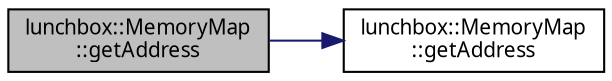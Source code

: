 digraph "lunchbox::MemoryMap::getAddress"
{
  edge [fontname="Sans",fontsize="10",labelfontname="Sans",labelfontsize="10"];
  node [fontname="Sans",fontsize="10",shape=record];
  rankdir="LR";
  Node1 [label="lunchbox::MemoryMap\l::getAddress",height=0.2,width=0.4,color="black", fillcolor="grey75", style="filled" fontcolor="black"];
  Node1 -> Node2 [color="midnightblue",fontsize="10",style="solid",fontname="Sans"];
  Node2 [label="lunchbox::MemoryMap\l::getAddress",height=0.2,width=0.4,color="black", fillcolor="white", style="filled",URL="$classlunchbox_1_1_memory_map.html#a4844ab9c3b15509e2fe457c0f123815c"];
}
